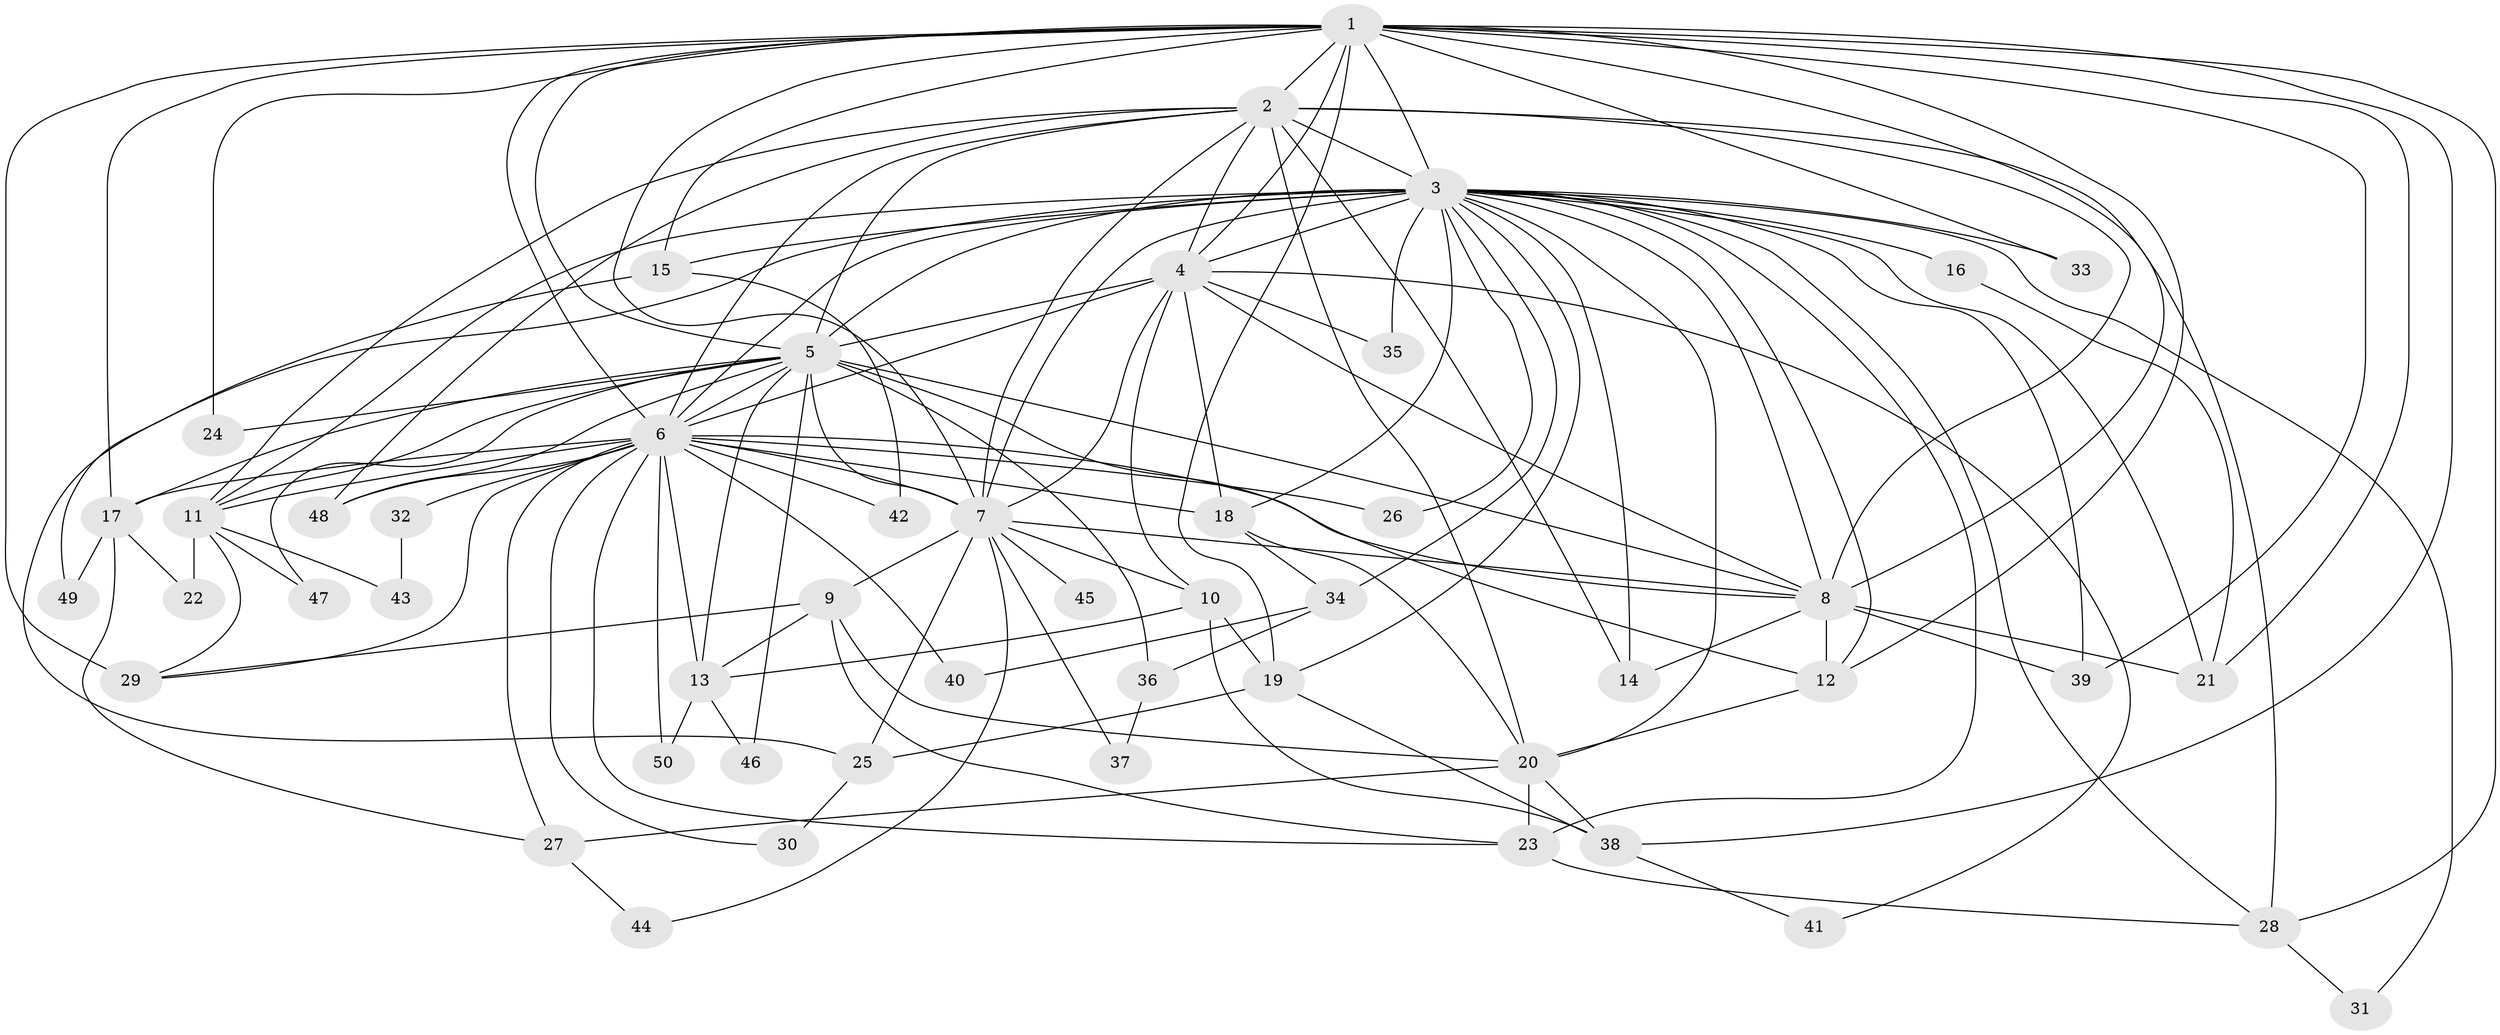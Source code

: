 // original degree distribution, {18: 0.01, 20: 0.02, 14: 0.01, 17: 0.01, 27: 0.01, 16: 0.01, 23: 0.01, 19: 0.01, 21: 0.01, 2: 0.51, 6: 0.03, 5: 0.06, 7: 0.01, 3: 0.18, 4: 0.11}
// Generated by graph-tools (version 1.1) at 2025/35/03/09/25 02:35:09]
// undirected, 50 vertices, 135 edges
graph export_dot {
graph [start="1"]
  node [color=gray90,style=filled];
  1;
  2;
  3;
  4;
  5;
  6;
  7;
  8;
  9;
  10;
  11;
  12;
  13;
  14;
  15;
  16;
  17;
  18;
  19;
  20;
  21;
  22;
  23;
  24;
  25;
  26;
  27;
  28;
  29;
  30;
  31;
  32;
  33;
  34;
  35;
  36;
  37;
  38;
  39;
  40;
  41;
  42;
  43;
  44;
  45;
  46;
  47;
  48;
  49;
  50;
  1 -- 2 [weight=1.0];
  1 -- 3 [weight=4.0];
  1 -- 4 [weight=1.0];
  1 -- 5 [weight=3.0];
  1 -- 6 [weight=2.0];
  1 -- 7 [weight=1.0];
  1 -- 8 [weight=8.0];
  1 -- 12 [weight=1.0];
  1 -- 15 [weight=3.0];
  1 -- 17 [weight=2.0];
  1 -- 19 [weight=1.0];
  1 -- 21 [weight=1.0];
  1 -- 24 [weight=1.0];
  1 -- 28 [weight=1.0];
  1 -- 29 [weight=5.0];
  1 -- 33 [weight=1.0];
  1 -- 38 [weight=1.0];
  1 -- 39 [weight=1.0];
  2 -- 3 [weight=2.0];
  2 -- 4 [weight=1.0];
  2 -- 5 [weight=2.0];
  2 -- 6 [weight=1.0];
  2 -- 7 [weight=2.0];
  2 -- 8 [weight=1.0];
  2 -- 11 [weight=1.0];
  2 -- 14 [weight=1.0];
  2 -- 20 [weight=6.0];
  2 -- 28 [weight=1.0];
  2 -- 48 [weight=1.0];
  3 -- 4 [weight=2.0];
  3 -- 5 [weight=4.0];
  3 -- 6 [weight=2.0];
  3 -- 7 [weight=2.0];
  3 -- 8 [weight=3.0];
  3 -- 11 [weight=1.0];
  3 -- 12 [weight=1.0];
  3 -- 14 [weight=1.0];
  3 -- 15 [weight=2.0];
  3 -- 16 [weight=2.0];
  3 -- 18 [weight=1.0];
  3 -- 19 [weight=1.0];
  3 -- 20 [weight=1.0];
  3 -- 21 [weight=1.0];
  3 -- 23 [weight=1.0];
  3 -- 25 [weight=1.0];
  3 -- 26 [weight=1.0];
  3 -- 28 [weight=1.0];
  3 -- 31 [weight=1.0];
  3 -- 33 [weight=1.0];
  3 -- 34 [weight=1.0];
  3 -- 35 [weight=1.0];
  3 -- 39 [weight=1.0];
  4 -- 5 [weight=3.0];
  4 -- 6 [weight=1.0];
  4 -- 7 [weight=1.0];
  4 -- 8 [weight=1.0];
  4 -- 10 [weight=1.0];
  4 -- 18 [weight=1.0];
  4 -- 35 [weight=1.0];
  4 -- 41 [weight=1.0];
  5 -- 6 [weight=3.0];
  5 -- 7 [weight=3.0];
  5 -- 8 [weight=2.0];
  5 -- 11 [weight=1.0];
  5 -- 12 [weight=1.0];
  5 -- 13 [weight=1.0];
  5 -- 17 [weight=1.0];
  5 -- 24 [weight=1.0];
  5 -- 36 [weight=1.0];
  5 -- 46 [weight=1.0];
  5 -- 47 [weight=1.0];
  5 -- 48 [weight=1.0];
  6 -- 7 [weight=1.0];
  6 -- 8 [weight=1.0];
  6 -- 11 [weight=1.0];
  6 -- 13 [weight=1.0];
  6 -- 17 [weight=1.0];
  6 -- 18 [weight=2.0];
  6 -- 23 [weight=1.0];
  6 -- 26 [weight=1.0];
  6 -- 27 [weight=1.0];
  6 -- 29 [weight=1.0];
  6 -- 30 [weight=1.0];
  6 -- 32 [weight=1.0];
  6 -- 40 [weight=1.0];
  6 -- 42 [weight=1.0];
  6 -- 48 [weight=2.0];
  6 -- 50 [weight=1.0];
  7 -- 8 [weight=1.0];
  7 -- 9 [weight=1.0];
  7 -- 10 [weight=1.0];
  7 -- 25 [weight=1.0];
  7 -- 37 [weight=1.0];
  7 -- 44 [weight=1.0];
  7 -- 45 [weight=1.0];
  8 -- 12 [weight=1.0];
  8 -- 14 [weight=1.0];
  8 -- 21 [weight=1.0];
  8 -- 39 [weight=1.0];
  9 -- 13 [weight=1.0];
  9 -- 20 [weight=1.0];
  9 -- 23 [weight=1.0];
  9 -- 29 [weight=1.0];
  10 -- 13 [weight=1.0];
  10 -- 19 [weight=1.0];
  10 -- 38 [weight=1.0];
  11 -- 22 [weight=1.0];
  11 -- 29 [weight=1.0];
  11 -- 43 [weight=1.0];
  11 -- 47 [weight=1.0];
  12 -- 20 [weight=1.0];
  13 -- 46 [weight=1.0];
  13 -- 50 [weight=1.0];
  15 -- 42 [weight=1.0];
  15 -- 49 [weight=1.0];
  16 -- 21 [weight=1.0];
  17 -- 22 [weight=1.0];
  17 -- 27 [weight=1.0];
  17 -- 49 [weight=1.0];
  18 -- 20 [weight=1.0];
  18 -- 34 [weight=1.0];
  19 -- 25 [weight=1.0];
  19 -- 38 [weight=1.0];
  20 -- 23 [weight=3.0];
  20 -- 27 [weight=1.0];
  20 -- 38 [weight=1.0];
  23 -- 28 [weight=1.0];
  25 -- 30 [weight=1.0];
  27 -- 44 [weight=1.0];
  28 -- 31 [weight=1.0];
  32 -- 43 [weight=1.0];
  34 -- 36 [weight=1.0];
  34 -- 40 [weight=1.0];
  36 -- 37 [weight=1.0];
  38 -- 41 [weight=1.0];
}
